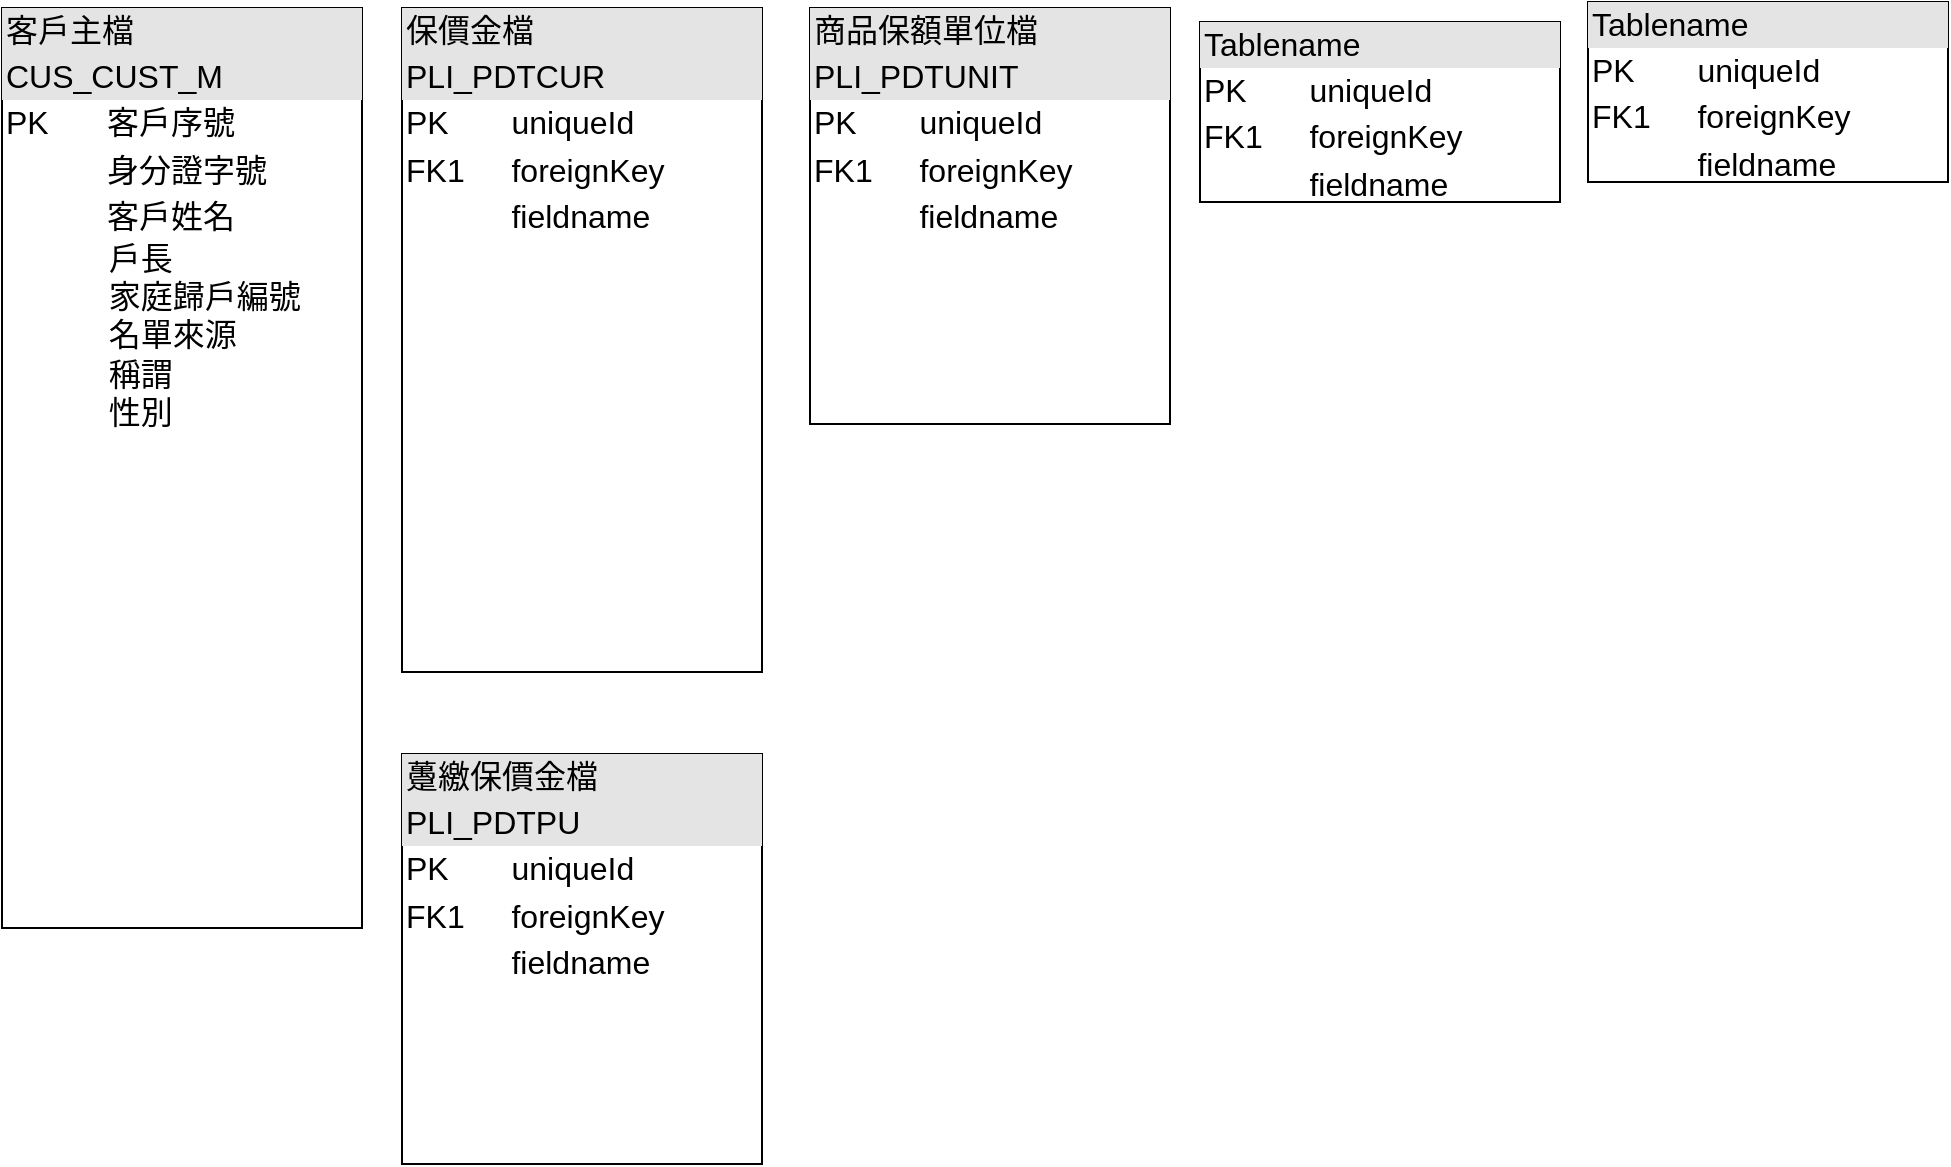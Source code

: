 <mxfile version="21.0.2" type="github">
  <diagram name="第 1 页" id="gzEjZr-SQ5ImE1GeOLMN">
    <mxGraphModel dx="1450" dy="1467" grid="0" gridSize="10" guides="1" tooltips="1" connect="1" arrows="1" fold="1" page="0" pageScale="1" pageWidth="827" pageHeight="1169" math="0" shadow="0">
      <root>
        <mxCell id="0" />
        <mxCell id="1" parent="0" />
        <mxCell id="ZZxoUoBMJ_0jL90R3XWT-1" value="&lt;div style=&quot;box-sizing:border-box;width:100%;background:#e4e4e4;padding:2px;&quot;&gt;客戶主檔&lt;/div&gt;&lt;div style=&quot;box-sizing:border-box;width:100%;background:#e4e4e4;padding:2px;&quot;&gt;CUS_CUST_M&lt;/div&gt;&lt;table style=&quot;width:100%;font-size:1em;&quot; cellpadding=&quot;2&quot; cellspacing=&quot;0&quot;&gt;&lt;tbody&gt;&lt;tr&gt;&lt;td&gt;PK&lt;/td&gt;&lt;td&gt;&amp;nbsp; &amp;nbsp;客戶序號&lt;/td&gt;&lt;/tr&gt;&lt;tr&gt;&lt;td&gt;&lt;br&gt;&lt;/td&gt;&lt;td&gt;&amp;nbsp; &amp;nbsp;身分證字號&lt;/td&gt;&lt;/tr&gt;&lt;tr&gt;&lt;td&gt;&lt;/td&gt;&lt;td&gt;&amp;nbsp; &amp;nbsp;客戶姓名&lt;br&gt;&lt;/td&gt;&lt;/tr&gt;&lt;/tbody&gt;&lt;/table&gt;&amp;nbsp; &amp;nbsp; &amp;nbsp; &amp;nbsp; &amp;nbsp; &amp;nbsp; 戶長&lt;br&gt;&amp;nbsp; &amp;nbsp; &amp;nbsp; &amp;nbsp; &amp;nbsp; &amp;nbsp; 家庭歸戶編號&lt;br&gt;&amp;nbsp; &amp;nbsp; &amp;nbsp; &amp;nbsp; &amp;nbsp; &amp;nbsp; 名單來源&lt;br&gt;&amp;nbsp; &amp;nbsp; &amp;nbsp; &amp;nbsp; &amp;nbsp; &amp;nbsp; 稱謂&lt;br&gt;&amp;nbsp; &amp;nbsp; &amp;nbsp; &amp;nbsp; &amp;nbsp; &amp;nbsp; 性別" style="verticalAlign=top;align=left;overflow=fill;html=1;whiteSpace=wrap;fontSize=16;" parent="1" vertex="1">
          <mxGeometry x="-351" y="-594" width="180" height="460" as="geometry" />
        </mxCell>
        <mxCell id="ZZxoUoBMJ_0jL90R3XWT-2" value="&lt;div style=&quot;box-sizing:border-box;width:100%;background:#e4e4e4;padding:2px;&quot;&gt;保價金檔&lt;/div&gt;&lt;div style=&quot;box-sizing:border-box;width:100%;background:#e4e4e4;padding:2px;&quot;&gt;PLI_PDTCUR&lt;/div&gt;&lt;table style=&quot;width:100%;font-size:1em;&quot; cellpadding=&quot;2&quot; cellspacing=&quot;0&quot;&gt;&lt;tbody&gt;&lt;tr&gt;&lt;td&gt;PK&lt;/td&gt;&lt;td&gt;uniqueId&lt;/td&gt;&lt;/tr&gt;&lt;tr&gt;&lt;td&gt;FK1&lt;/td&gt;&lt;td&gt;foreignKey&lt;/td&gt;&lt;/tr&gt;&lt;tr&gt;&lt;td&gt;&lt;/td&gt;&lt;td&gt;fieldname&lt;/td&gt;&lt;/tr&gt;&lt;/tbody&gt;&lt;/table&gt;" style="verticalAlign=top;align=left;overflow=fill;html=1;whiteSpace=wrap;fontSize=16;" parent="1" vertex="1">
          <mxGeometry x="-151" y="-594" width="180" height="332" as="geometry" />
        </mxCell>
        <mxCell id="ZZxoUoBMJ_0jL90R3XWT-18" value="&lt;div style=&quot;box-sizing:border-box;width:100%;background:#e4e4e4;padding:2px;&quot;&gt;商品保額單位檔&lt;/div&gt;&lt;div style=&quot;box-sizing:border-box;width:100%;background:#e4e4e4;padding:2px;&quot;&gt;PLI_PDTUNIT&lt;/div&gt;&lt;table style=&quot;width:100%;font-size:1em;&quot; cellpadding=&quot;2&quot; cellspacing=&quot;0&quot;&gt;&lt;tbody&gt;&lt;tr&gt;&lt;td&gt;PK&lt;/td&gt;&lt;td&gt;uniqueId&lt;/td&gt;&lt;/tr&gt;&lt;tr&gt;&lt;td&gt;FK1&lt;/td&gt;&lt;td&gt;foreignKey&lt;/td&gt;&lt;/tr&gt;&lt;tr&gt;&lt;td&gt;&lt;/td&gt;&lt;td&gt;fieldname&lt;/td&gt;&lt;/tr&gt;&lt;/tbody&gt;&lt;/table&gt;" style="verticalAlign=top;align=left;overflow=fill;html=1;whiteSpace=wrap;fontSize=16;" parent="1" vertex="1">
          <mxGeometry x="53" y="-594" width="180" height="208" as="geometry" />
        </mxCell>
        <mxCell id="ZZxoUoBMJ_0jL90R3XWT-21" value="&lt;div style=&quot;box-sizing:border-box;width:100%;background:#e4e4e4;padding:2px;&quot;&gt;Tablename&lt;/div&gt;&lt;table style=&quot;width:100%;font-size:1em;&quot; cellpadding=&quot;2&quot; cellspacing=&quot;0&quot;&gt;&lt;tr&gt;&lt;td&gt;PK&lt;/td&gt;&lt;td&gt;uniqueId&lt;/td&gt;&lt;/tr&gt;&lt;tr&gt;&lt;td&gt;FK1&lt;/td&gt;&lt;td&gt;foreignKey&lt;/td&gt;&lt;/tr&gt;&lt;tr&gt;&lt;td&gt;&lt;/td&gt;&lt;td&gt;fieldname&lt;/td&gt;&lt;/tr&gt;&lt;/table&gt;" style="verticalAlign=top;align=left;overflow=fill;html=1;whiteSpace=wrap;fontSize=16;" parent="1" vertex="1">
          <mxGeometry x="442" y="-597" width="180" height="90" as="geometry" />
        </mxCell>
        <mxCell id="ZZxoUoBMJ_0jL90R3XWT-22" value="&lt;div style=&quot;box-sizing:border-box;width:100%;background:#e4e4e4;padding:2px;&quot;&gt;Tablename&lt;/div&gt;&lt;table style=&quot;width:100%;font-size:1em;&quot; cellpadding=&quot;2&quot; cellspacing=&quot;0&quot;&gt;&lt;tr&gt;&lt;td&gt;PK&lt;/td&gt;&lt;td&gt;uniqueId&lt;/td&gt;&lt;/tr&gt;&lt;tr&gt;&lt;td&gt;FK1&lt;/td&gt;&lt;td&gt;foreignKey&lt;/td&gt;&lt;/tr&gt;&lt;tr&gt;&lt;td&gt;&lt;/td&gt;&lt;td&gt;fieldname&lt;/td&gt;&lt;/tr&gt;&lt;/table&gt;" style="verticalAlign=top;align=left;overflow=fill;html=1;whiteSpace=wrap;fontSize=16;" parent="1" vertex="1">
          <mxGeometry x="248" y="-587" width="180" height="90" as="geometry" />
        </mxCell>
        <mxCell id="ZZxoUoBMJ_0jL90R3XWT-23" value="&lt;div style=&quot;box-sizing:border-box;width:100%;background:#e4e4e4;padding:2px;&quot;&gt;躉繳保價金檔&lt;/div&gt;&lt;div style=&quot;box-sizing:border-box;width:100%;background:#e4e4e4;padding:2px;&quot;&gt;PLI_PDTPU&lt;/div&gt;&lt;table style=&quot;width:100%;font-size:1em;&quot; cellpadding=&quot;2&quot; cellspacing=&quot;0&quot;&gt;&lt;tbody&gt;&lt;tr&gt;&lt;td&gt;PK&lt;/td&gt;&lt;td&gt;uniqueId&lt;/td&gt;&lt;/tr&gt;&lt;tr&gt;&lt;td&gt;FK1&lt;/td&gt;&lt;td&gt;foreignKey&lt;/td&gt;&lt;/tr&gt;&lt;tr&gt;&lt;td&gt;&lt;/td&gt;&lt;td&gt;fieldname&lt;/td&gt;&lt;/tr&gt;&lt;/tbody&gt;&lt;/table&gt;" style="verticalAlign=top;align=left;overflow=fill;html=1;whiteSpace=wrap;fontSize=16;" parent="1" vertex="1">
          <mxGeometry x="-151" y="-221" width="180" height="205" as="geometry" />
        </mxCell>
      </root>
    </mxGraphModel>
  </diagram>
</mxfile>
